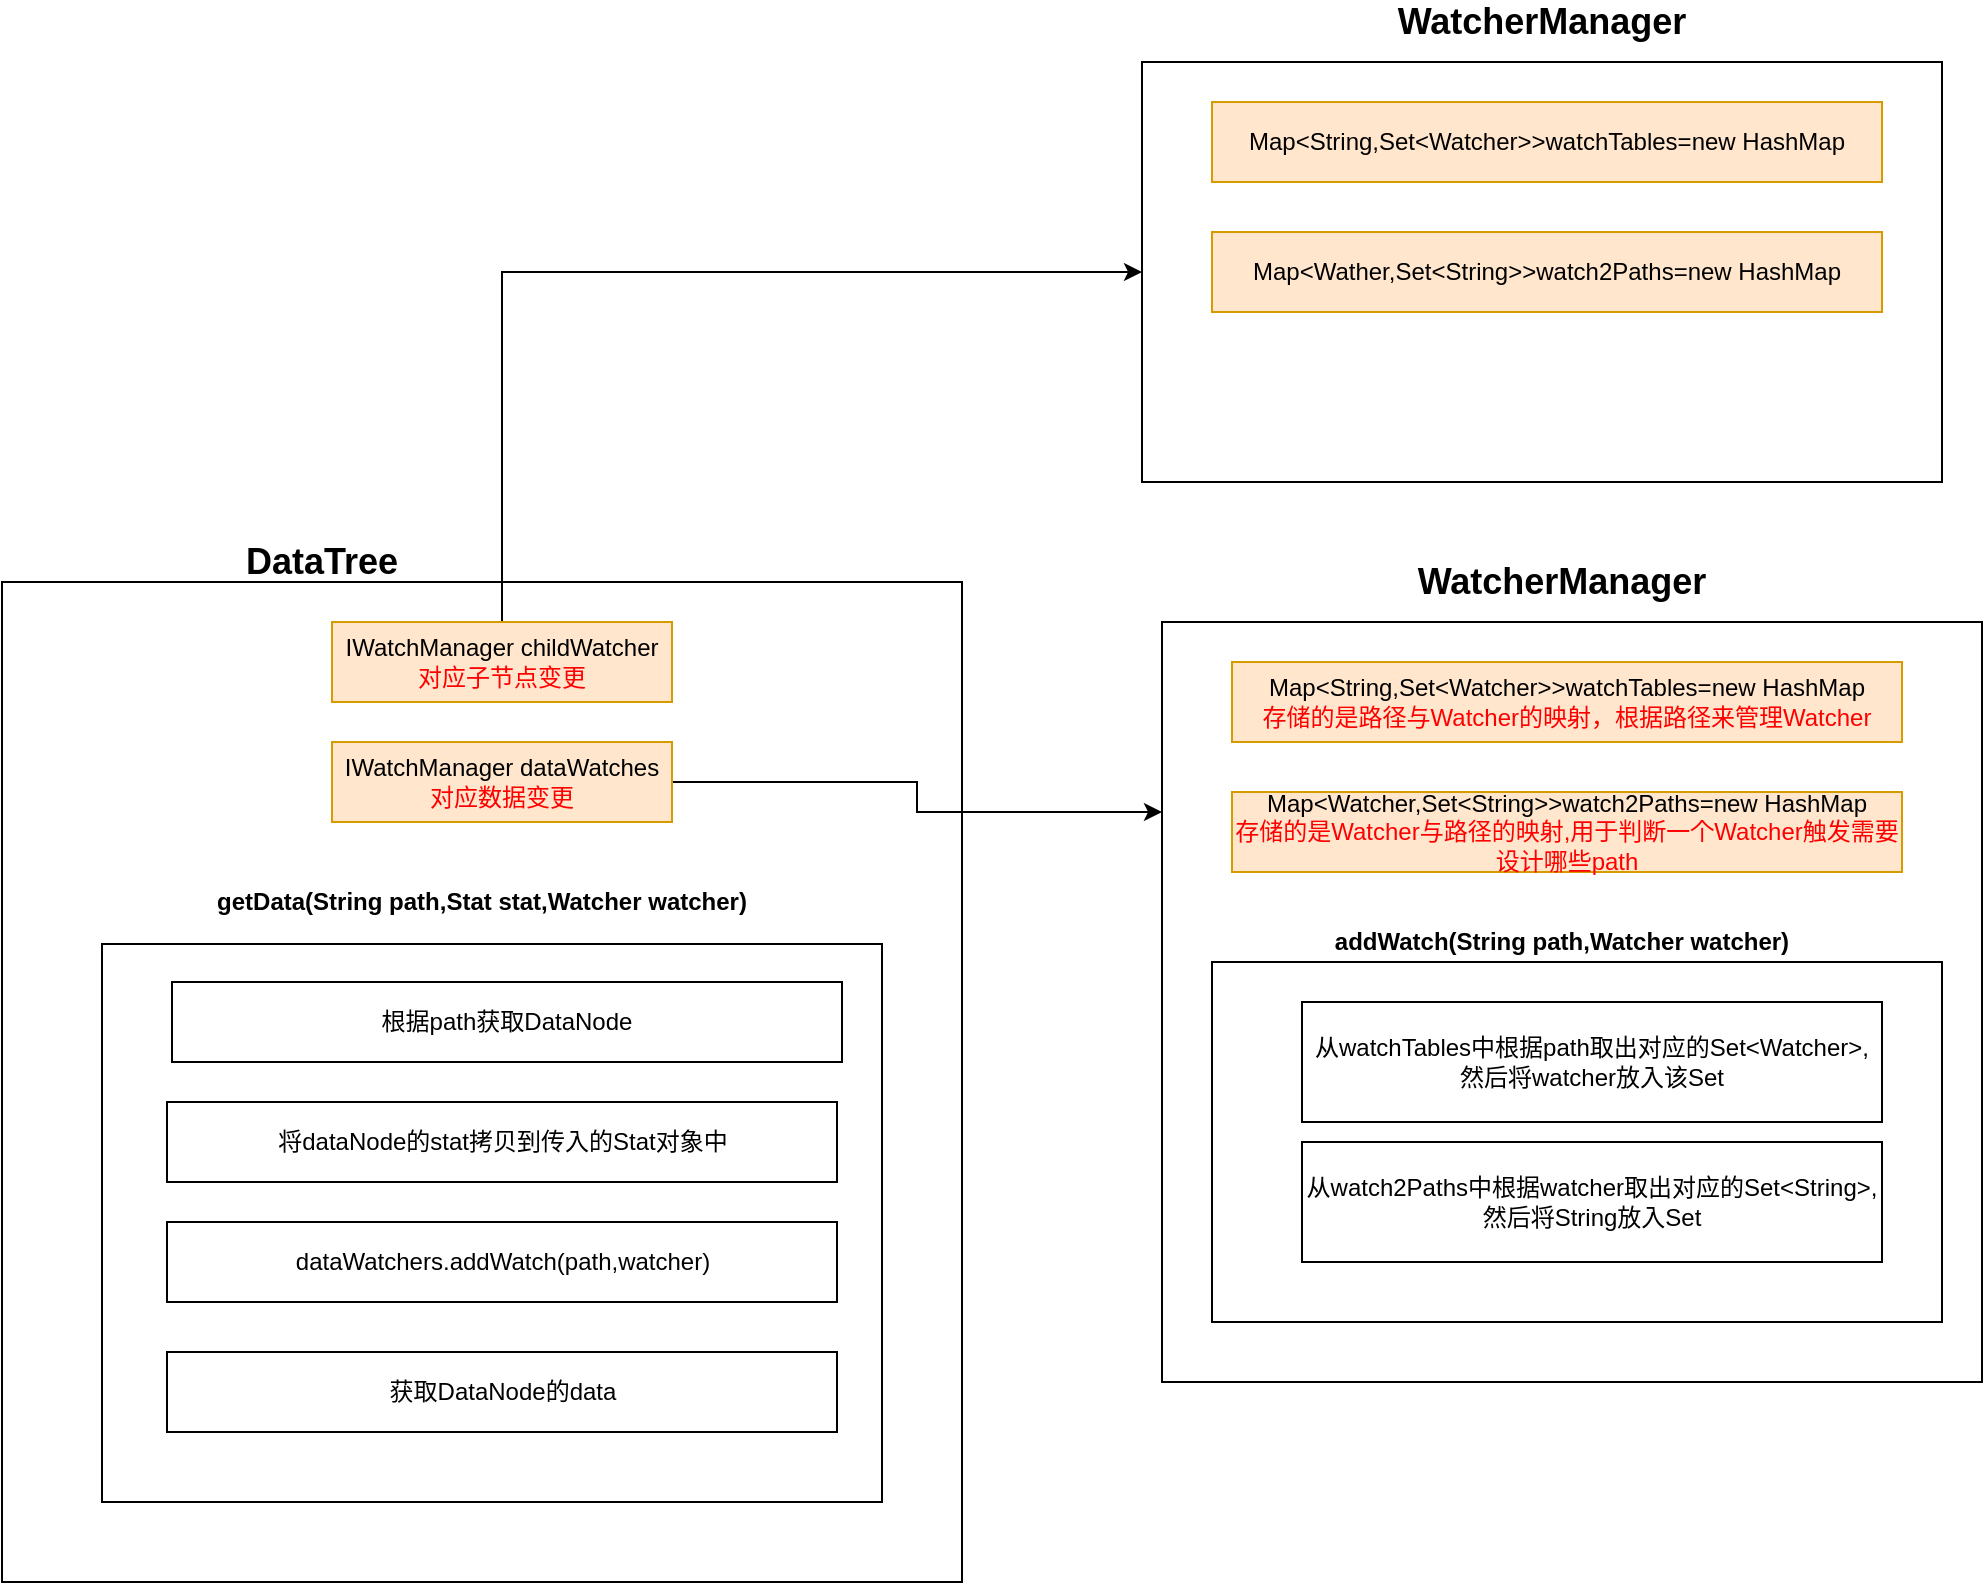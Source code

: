 <mxfile version="15.2.7" type="device"><diagram id="VEhGKKD1kULUKjr5eL57" name="第 1 页"><mxGraphModel dx="197" dy="1761" grid="1" gridSize="10" guides="1" tooltips="1" connect="1" arrows="1" fold="1" page="1" pageScale="1" pageWidth="827" pageHeight="1169" math="0" shadow="0"><root><mxCell id="0"/><mxCell id="1" parent="0"/><mxCell id="90O4zCFMwbVA5iU37JcB-1" value="" style="rounded=0;whiteSpace=wrap;html=1;" vertex="1" parent="1"><mxGeometry x="1220" y="-280" width="480" height="500" as="geometry"/></mxCell><mxCell id="90O4zCFMwbVA5iU37JcB-2" value="&lt;font style=&quot;font-size: 18px&quot;&gt;&lt;b&gt;DataTree&lt;/b&gt;&lt;/font&gt;" style="text;html=1;strokeColor=none;fillColor=none;align=center;verticalAlign=middle;whiteSpace=wrap;rounded=0;" vertex="1" parent="1"><mxGeometry x="1360" y="-300" width="40" height="20" as="geometry"/></mxCell><mxCell id="90O4zCFMwbVA5iU37JcB-3" style="edgeStyle=orthogonalEdgeStyle;rounded=0;orthogonalLoop=1;jettySize=auto;html=1;exitX=1;exitY=0.5;exitDx=0;exitDy=0;entryX=0;entryY=0.25;entryDx=0;entryDy=0;" edge="1" parent="1" source="90O4zCFMwbVA5iU37JcB-4" target="90O4zCFMwbVA5iU37JcB-7"><mxGeometry relative="1" as="geometry"/></mxCell><mxCell id="90O4zCFMwbVA5iU37JcB-4" value="IWatchManager dataWatches&lt;br&gt;&lt;font color=&quot;#ff0000&quot;&gt;对应数据变更&lt;/font&gt;" style="rounded=0;whiteSpace=wrap;html=1;fillColor=#ffe6cc;strokeColor=#d79b00;" vertex="1" parent="1"><mxGeometry x="1385" y="-200" width="170" height="40" as="geometry"/></mxCell><mxCell id="90O4zCFMwbVA5iU37JcB-5" style="edgeStyle=orthogonalEdgeStyle;rounded=0;orthogonalLoop=1;jettySize=auto;html=1;exitX=0.5;exitY=0;exitDx=0;exitDy=0;entryX=0;entryY=0.5;entryDx=0;entryDy=0;" edge="1" parent="1" source="90O4zCFMwbVA5iU37JcB-6" target="90O4zCFMwbVA5iU37JcB-16"><mxGeometry relative="1" as="geometry"/></mxCell><mxCell id="90O4zCFMwbVA5iU37JcB-6" value="IWatchManager childWatcher&lt;br&gt;&lt;font color=&quot;#ff0000&quot;&gt;对应子节点变更&lt;/font&gt;" style="rounded=0;whiteSpace=wrap;html=1;fillColor=#ffe6cc;strokeColor=#d79b00;" vertex="1" parent="1"><mxGeometry x="1385" y="-260" width="170" height="40" as="geometry"/></mxCell><mxCell id="90O4zCFMwbVA5iU37JcB-7" value="" style="rounded=0;whiteSpace=wrap;html=1;" vertex="1" parent="1"><mxGeometry x="1800" y="-260" width="410" height="380" as="geometry"/></mxCell><mxCell id="90O4zCFMwbVA5iU37JcB-8" value="&lt;font style=&quot;font-size: 18px&quot;&gt;&lt;b&gt;WatcherManager&lt;/b&gt;&lt;/font&gt;" style="text;html=1;strokeColor=none;fillColor=none;align=center;verticalAlign=middle;whiteSpace=wrap;rounded=0;" vertex="1" parent="1"><mxGeometry x="1980" y="-290" width="40" height="20" as="geometry"/></mxCell><mxCell id="90O4zCFMwbVA5iU37JcB-9" value="Map&amp;lt;String,Set&amp;lt;Watcher&amp;gt;&amp;gt;watchTables=new HashMap&lt;br&gt;&lt;font color=&quot;#ff0000&quot;&gt;存储的是路径与Watcher的映射，根据路径来管理Watcher&lt;/font&gt;" style="rounded=0;whiteSpace=wrap;html=1;fillColor=#ffe6cc;strokeColor=#d79b00;" vertex="1" parent="1"><mxGeometry x="1835" y="-240" width="335" height="40" as="geometry"/></mxCell><mxCell id="90O4zCFMwbVA5iU37JcB-10" value="Map&amp;lt;Watcher,Set&amp;lt;String&amp;gt;&amp;gt;watch2Paths=new HashMap&lt;br&gt;&lt;font color=&quot;#ff0000&quot;&gt;存储的是Watcher与路径的映射,用于判断一个Watcher触发需要设计哪些path&lt;/font&gt;" style="rounded=0;whiteSpace=wrap;html=1;fillColor=#ffe6cc;strokeColor=#d79b00;" vertex="1" parent="1"><mxGeometry x="1835" y="-175" width="335" height="40" as="geometry"/></mxCell><mxCell id="90O4zCFMwbVA5iU37JcB-11" value="&lt;b&gt;getData(String path,Stat stat,Watcher watcher)&lt;/b&gt;" style="text;html=1;strokeColor=none;fillColor=none;align=center;verticalAlign=middle;whiteSpace=wrap;rounded=0;" vertex="1" parent="1"><mxGeometry x="1305" y="-130" width="310" height="20" as="geometry"/></mxCell><mxCell id="90O4zCFMwbVA5iU37JcB-12" value="" style="rounded=0;whiteSpace=wrap;html=1;" vertex="1" parent="1"><mxGeometry x="1270" y="-99" width="390" height="279" as="geometry"/></mxCell><mxCell id="90O4zCFMwbVA5iU37JcB-13" value="根据path获取DataNode" style="rounded=0;whiteSpace=wrap;html=1;" vertex="1" parent="1"><mxGeometry x="1305" y="-80" width="335" height="40" as="geometry"/></mxCell><mxCell id="90O4zCFMwbVA5iU37JcB-14" value="将dataNode的stat拷贝到传入的Stat对象中" style="rounded=0;whiteSpace=wrap;html=1;" vertex="1" parent="1"><mxGeometry x="1302.5" y="-20" width="335" height="40" as="geometry"/></mxCell><mxCell id="90O4zCFMwbVA5iU37JcB-15" value="dataWatchers.addWatch(path,watcher)" style="rounded=0;whiteSpace=wrap;html=1;" vertex="1" parent="1"><mxGeometry x="1302.5" y="40" width="335" height="40" as="geometry"/></mxCell><mxCell id="90O4zCFMwbVA5iU37JcB-16" value="" style="rounded=0;whiteSpace=wrap;html=1;" vertex="1" parent="1"><mxGeometry x="1790" y="-540" width="400" height="210" as="geometry"/></mxCell><mxCell id="90O4zCFMwbVA5iU37JcB-17" value="&lt;font style=&quot;font-size: 18px&quot;&gt;&lt;b&gt;WatcherManager&lt;/b&gt;&lt;/font&gt;" style="text;html=1;strokeColor=none;fillColor=none;align=center;verticalAlign=middle;whiteSpace=wrap;rounded=0;" vertex="1" parent="1"><mxGeometry x="1970" y="-570" width="40" height="20" as="geometry"/></mxCell><mxCell id="90O4zCFMwbVA5iU37JcB-18" value="Map&amp;lt;String,Set&amp;lt;Watcher&amp;gt;&amp;gt;watchTables=new HashMap" style="rounded=0;whiteSpace=wrap;html=1;fillColor=#ffe6cc;strokeColor=#d79b00;" vertex="1" parent="1"><mxGeometry x="1825" y="-520" width="335" height="40" as="geometry"/></mxCell><mxCell id="90O4zCFMwbVA5iU37JcB-19" value="Map&amp;lt;Wather,Set&amp;lt;String&amp;gt;&amp;gt;watch2Paths=new HashMap" style="rounded=0;whiteSpace=wrap;html=1;fillColor=#ffe6cc;strokeColor=#d79b00;" vertex="1" parent="1"><mxGeometry x="1825" y="-455" width="335" height="40" as="geometry"/></mxCell><mxCell id="90O4zCFMwbVA5iU37JcB-20" value="&lt;b&gt;addWatch(String path,Watcher watcher)&lt;/b&gt;" style="text;html=1;strokeColor=none;fillColor=none;align=center;verticalAlign=middle;whiteSpace=wrap;rounded=0;" vertex="1" parent="1"><mxGeometry x="1845" y="-110" width="310" height="20" as="geometry"/></mxCell><mxCell id="90O4zCFMwbVA5iU37JcB-21" value="获取DataNode的data" style="rounded=0;whiteSpace=wrap;html=1;" vertex="1" parent="1"><mxGeometry x="1302.5" y="105" width="335" height="40" as="geometry"/></mxCell><mxCell id="90O4zCFMwbVA5iU37JcB-22" value="" style="rounded=0;whiteSpace=wrap;html=1;" vertex="1" parent="1"><mxGeometry x="1825" y="-90" width="365" height="180" as="geometry"/></mxCell><mxCell id="90O4zCFMwbVA5iU37JcB-23" value="从watchTables中根据path取出对应的Set&amp;lt;Watcher&amp;gt;,然后将watcher放入该Set" style="rounded=0;whiteSpace=wrap;html=1;" vertex="1" parent="1"><mxGeometry x="1870" y="-70" width="290" height="60" as="geometry"/></mxCell><mxCell id="90O4zCFMwbVA5iU37JcB-24" value="从watch2Paths中根据watcher取出对应的Set&amp;lt;String&amp;gt;,&lt;br&gt;然后将String放入Set" style="rounded=0;whiteSpace=wrap;html=1;" vertex="1" parent="1"><mxGeometry x="1870" width="290" height="60" as="geometry"/></mxCell></root></mxGraphModel></diagram></mxfile>